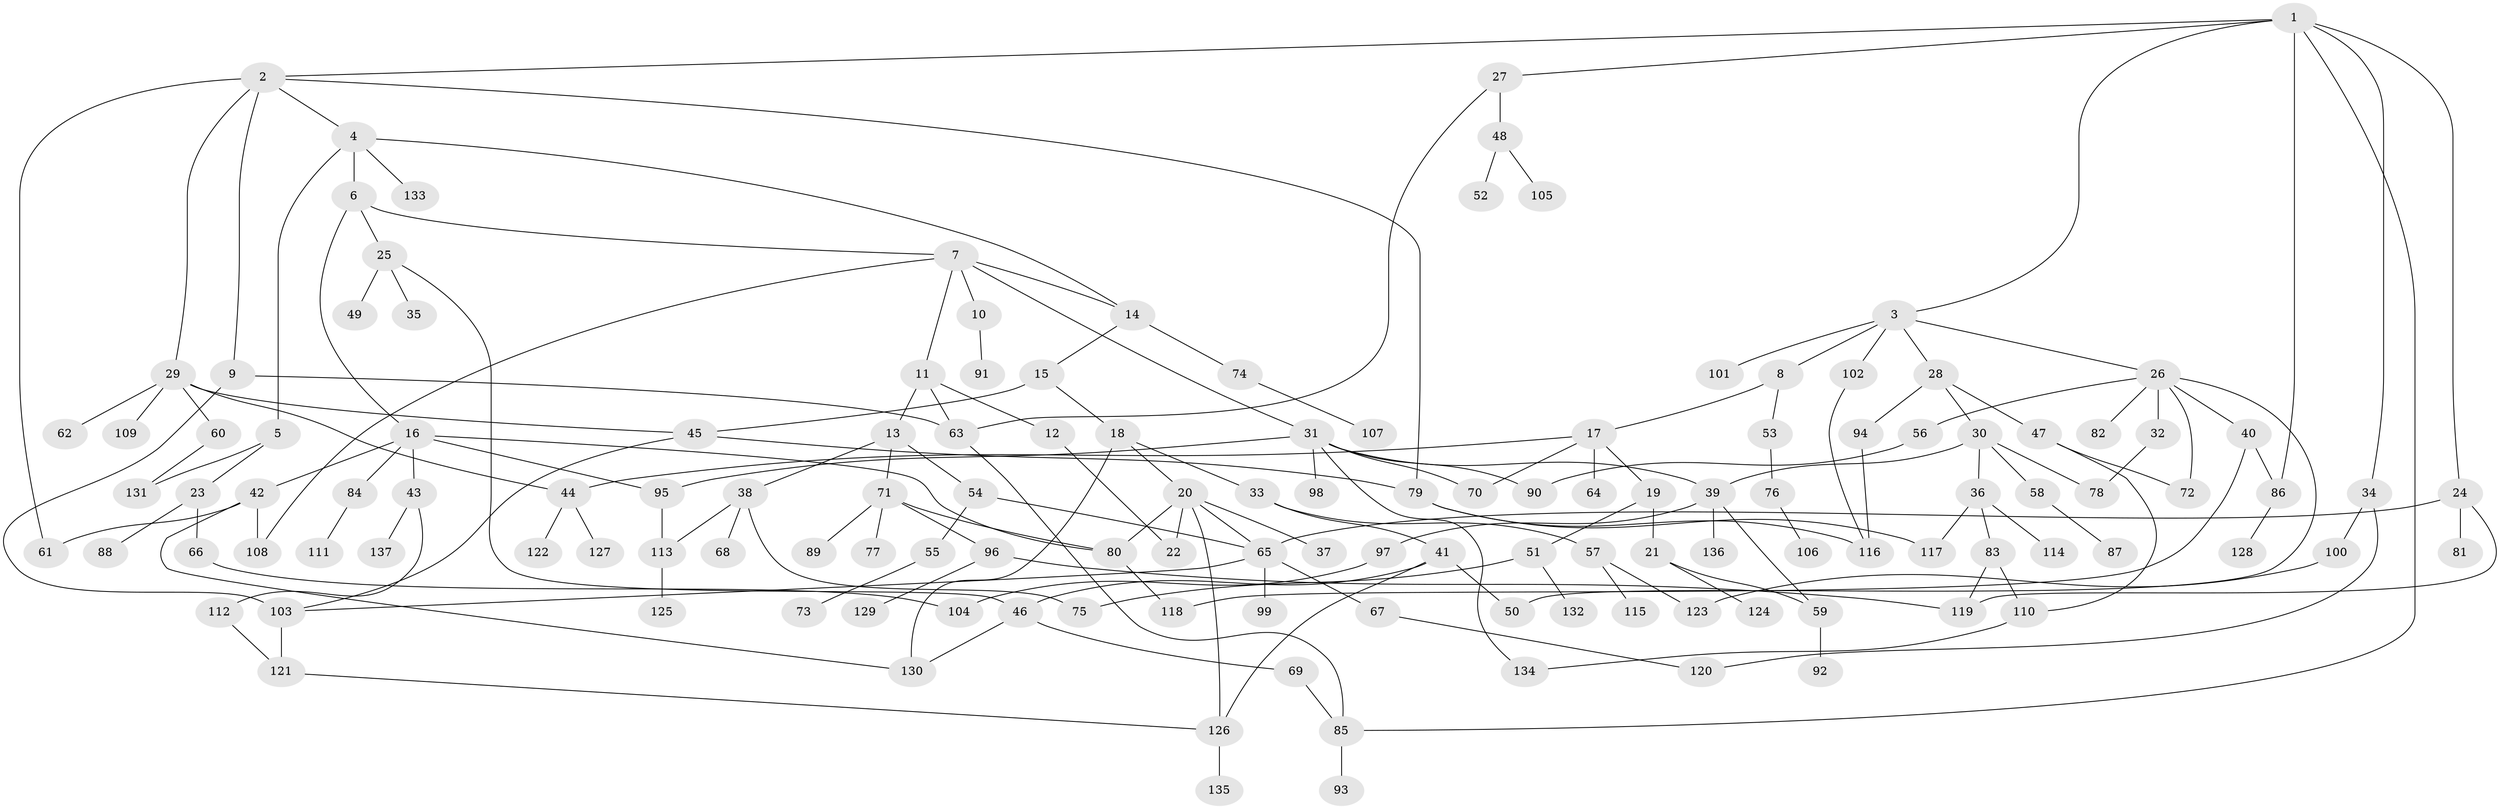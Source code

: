 // Generated by graph-tools (version 1.1) at 2025/41/03/09/25 04:41:58]
// undirected, 137 vertices, 182 edges
graph export_dot {
graph [start="1"]
  node [color=gray90,style=filled];
  1;
  2;
  3;
  4;
  5;
  6;
  7;
  8;
  9;
  10;
  11;
  12;
  13;
  14;
  15;
  16;
  17;
  18;
  19;
  20;
  21;
  22;
  23;
  24;
  25;
  26;
  27;
  28;
  29;
  30;
  31;
  32;
  33;
  34;
  35;
  36;
  37;
  38;
  39;
  40;
  41;
  42;
  43;
  44;
  45;
  46;
  47;
  48;
  49;
  50;
  51;
  52;
  53;
  54;
  55;
  56;
  57;
  58;
  59;
  60;
  61;
  62;
  63;
  64;
  65;
  66;
  67;
  68;
  69;
  70;
  71;
  72;
  73;
  74;
  75;
  76;
  77;
  78;
  79;
  80;
  81;
  82;
  83;
  84;
  85;
  86;
  87;
  88;
  89;
  90;
  91;
  92;
  93;
  94;
  95;
  96;
  97;
  98;
  99;
  100;
  101;
  102;
  103;
  104;
  105;
  106;
  107;
  108;
  109;
  110;
  111;
  112;
  113;
  114;
  115;
  116;
  117;
  118;
  119;
  120;
  121;
  122;
  123;
  124;
  125;
  126;
  127;
  128;
  129;
  130;
  131;
  132;
  133;
  134;
  135;
  136;
  137;
  1 -- 2;
  1 -- 3;
  1 -- 24;
  1 -- 27;
  1 -- 34;
  1 -- 85;
  1 -- 86;
  2 -- 4;
  2 -- 9;
  2 -- 29;
  2 -- 79;
  2 -- 61;
  3 -- 8;
  3 -- 26;
  3 -- 28;
  3 -- 101;
  3 -- 102;
  4 -- 5;
  4 -- 6;
  4 -- 133;
  4 -- 14;
  5 -- 23;
  5 -- 131;
  6 -- 7;
  6 -- 16;
  6 -- 25;
  7 -- 10;
  7 -- 11;
  7 -- 14;
  7 -- 31;
  7 -- 108;
  8 -- 17;
  8 -- 53;
  9 -- 63;
  9 -- 103;
  10 -- 91;
  11 -- 12;
  11 -- 13;
  11 -- 63;
  12 -- 22;
  13 -- 38;
  13 -- 54;
  13 -- 71;
  14 -- 15;
  14 -- 74;
  15 -- 18;
  15 -- 45;
  16 -- 42;
  16 -- 43;
  16 -- 84;
  16 -- 95;
  16 -- 80;
  17 -- 19;
  17 -- 64;
  17 -- 70;
  17 -- 44;
  18 -- 20;
  18 -- 33;
  18 -- 130;
  19 -- 21;
  19 -- 51;
  20 -- 37;
  20 -- 65;
  20 -- 80;
  20 -- 126;
  20 -- 22;
  21 -- 59;
  21 -- 124;
  23 -- 66;
  23 -- 88;
  24 -- 81;
  24 -- 65;
  24 -- 119;
  25 -- 35;
  25 -- 46;
  25 -- 49;
  26 -- 32;
  26 -- 40;
  26 -- 56;
  26 -- 72;
  26 -- 82;
  26 -- 50;
  27 -- 48;
  27 -- 63;
  28 -- 30;
  28 -- 47;
  28 -- 94;
  29 -- 44;
  29 -- 60;
  29 -- 62;
  29 -- 109;
  29 -- 45;
  30 -- 36;
  30 -- 58;
  30 -- 39;
  30 -- 78;
  31 -- 39;
  31 -- 98;
  31 -- 90;
  31 -- 134;
  31 -- 70;
  31 -- 95;
  32 -- 78;
  33 -- 41;
  33 -- 57;
  34 -- 100;
  34 -- 120;
  36 -- 83;
  36 -- 114;
  36 -- 117;
  38 -- 68;
  38 -- 113;
  38 -- 75;
  39 -- 97;
  39 -- 136;
  39 -- 59;
  40 -- 86;
  40 -- 118;
  41 -- 50;
  41 -- 126;
  41 -- 46;
  42 -- 61;
  42 -- 108;
  42 -- 130;
  43 -- 112;
  43 -- 137;
  44 -- 122;
  44 -- 127;
  45 -- 79;
  45 -- 103;
  46 -- 69;
  46 -- 130;
  47 -- 110;
  47 -- 72;
  48 -- 52;
  48 -- 105;
  51 -- 75;
  51 -- 132;
  53 -- 76;
  54 -- 55;
  54 -- 65;
  55 -- 73;
  56 -- 90;
  57 -- 115;
  57 -- 123;
  58 -- 87;
  59 -- 92;
  60 -- 131;
  63 -- 85;
  65 -- 67;
  65 -- 99;
  65 -- 103;
  66 -- 104;
  67 -- 120;
  69 -- 85;
  71 -- 77;
  71 -- 89;
  71 -- 96;
  71 -- 80;
  74 -- 107;
  76 -- 106;
  79 -- 116;
  79 -- 117;
  80 -- 118;
  83 -- 119;
  83 -- 110;
  84 -- 111;
  85 -- 93;
  86 -- 128;
  94 -- 116;
  95 -- 113;
  96 -- 119;
  96 -- 129;
  97 -- 104;
  100 -- 123;
  102 -- 116;
  103 -- 121;
  110 -- 134;
  112 -- 121;
  113 -- 125;
  121 -- 126;
  126 -- 135;
}
